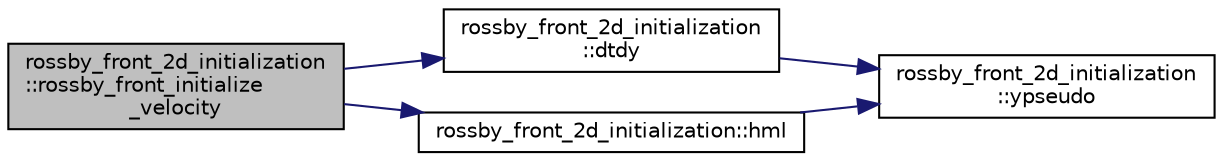 digraph "rossby_front_2d_initialization::rossby_front_initialize_velocity"
{
 // INTERACTIVE_SVG=YES
 // LATEX_PDF_SIZE
  edge [fontname="Helvetica",fontsize="10",labelfontname="Helvetica",labelfontsize="10"];
  node [fontname="Helvetica",fontsize="10",shape=record];
  rankdir="LR";
  Node1 [label="rossby_front_2d_initialization\l::rossby_front_initialize\l_velocity",height=0.2,width=0.4,color="black", fillcolor="grey75", style="filled", fontcolor="black",tooltip="Initialization of u and v in the Rossby front test."];
  Node1 -> Node2 [color="midnightblue",fontsize="10",style="solid",fontname="Helvetica"];
  Node2 [label="rossby_front_2d_initialization\l::dtdy",height=0.2,width=0.4,color="black", fillcolor="white", style="filled",URL="$namespacerossby__front__2d__initialization.html#a587a5f5c3f4694558d3d5206840ccab2",tooltip="Analytic prescription of mixed layer temperature gradient in 2d Rossby front test."];
  Node2 -> Node3 [color="midnightblue",fontsize="10",style="solid",fontname="Helvetica"];
  Node3 [label="rossby_front_2d_initialization\l::ypseudo",height=0.2,width=0.4,color="black", fillcolor="white", style="filled",URL="$namespacerossby__front__2d__initialization.html#a15a0b752df24fbae7deabe844a418239",tooltip="Pseudo coordinate across domain used by Hml() and dTdy() returns a coordinate from -PI/2 ...."];
  Node1 -> Node4 [color="midnightblue",fontsize="10",style="solid",fontname="Helvetica"];
  Node4 [label="rossby_front_2d_initialization::hml",height=0.2,width=0.4,color="black", fillcolor="white", style="filled",URL="$namespacerossby__front__2d__initialization.html#aa10adb0378184432ecaa78eb339c6c5a",tooltip="Analytic prescription of mixed layer depth in 2d Rossby front test, in the same units as Gmax_depth."];
  Node4 -> Node3 [color="midnightblue",fontsize="10",style="solid",fontname="Helvetica"];
}
